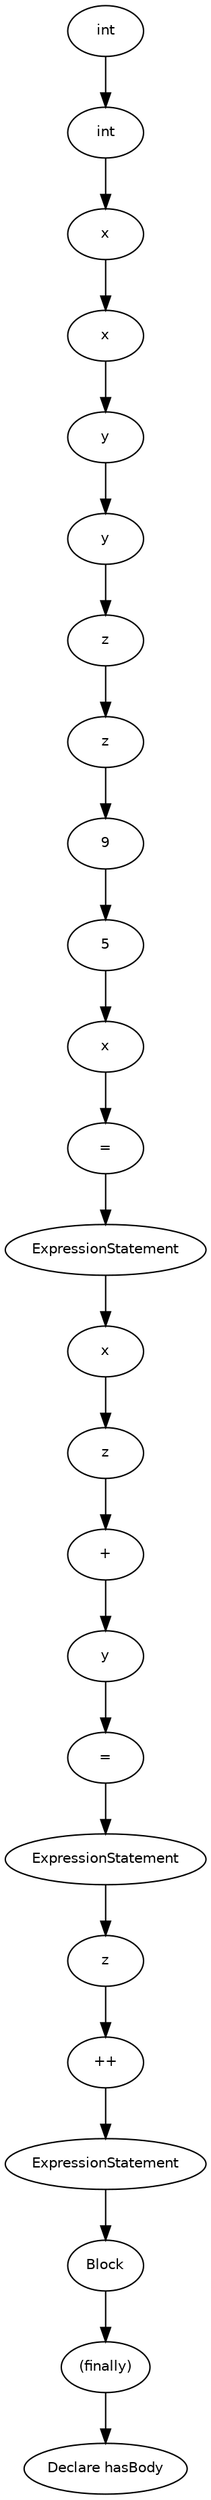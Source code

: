 digraph hasBody {
  19 [
    label = x,
    fontname = Helvetica,
    fontsize = 10
  ];
  18 [
    label = "+",
    fontname = Helvetica,
    fontsize = 10
  ];
  17 [
    label = y,
    fontname = Helvetica,
    fontsize = 10
  ];
  16 [
    label = "=",
    fontname = Helvetica,
    fontsize = 10
  ];
  15 [
    label = ExpressionStatement,
    fontname = Helvetica,
    fontsize = 10
  ];
  14 [
    label = 5,
    fontname = Helvetica,
    fontsize = 10
  ];
  13 [
    label = x,
    fontname = Helvetica,
    fontsize = 10
  ];
  12 [
    label = "=",
    fontname = Helvetica,
    fontsize = 10
  ];
  11 [
    label = ExpressionStatement,
    fontname = Helvetica,
    fontsize = 10
  ];
  10 [
    label = 9,
    fontname = Helvetica,
    fontsize = 10
  ];
  9 [
    label = z,
    fontname = Helvetica,
    fontsize = 10
  ];
  8 [
    label = z,
    fontname = Helvetica,
    fontsize = 10
  ];
  7 [
    label = y,
    fontname = Helvetica,
    fontsize = 10
  ];
  6 [
    label = y,
    fontname = Helvetica,
    fontsize = 10
  ];
  5 [
    label = x,
    fontname = Helvetica,
    fontsize = 10
  ];
  4 [
    label = x,
    fontname = Helvetica,
    fontsize = 10
  ];
  24 [
    label = Block,
    fontname = Helvetica,
    fontsize = 10
  ];
  3 [
    label = int,
    fontname = Helvetica,
    fontsize = 10
  ];
  23 [
    label = z,
    fontname = Helvetica,
    fontsize = 10
  ];
  2 [
    label = int,
    fontname = Helvetica,
    fontsize = 10
  ];
  1 [
    label = "(finally)",
    fontname = Helvetica,
    fontsize = 10
  ];
  22 [
    label = "++",
    fontname = Helvetica,
    fontsize = 10
  ];
  0 [
    label = "Declare hasBody",
    fontname = Helvetica,
    fontsize = 10
  ];
  21 [
    label = ExpressionStatement,
    fontname = Helvetica,
    fontsize = 10
  ];
  20 [
    label = z,
    fontname = Helvetica,
    fontsize = 10
  ];
  21 -> 24 [
    label = ""
  ];
  13 -> 12 [
    label = ""
  ];
  22 -> 21 [
    label = ""
  ];
  23 -> 22 [
    label = ""
  ];
  14 -> 13 [
    label = ""
  ];
  10 -> 14 [
    label = ""
  ];
  3 -> 4 [
    label = ""
  ];
  2 -> 3 [
    label = ""
  ];
  19 -> 20 [
    label = ""
  ];
  18 -> 17 [
    label = ""
  ];
  1 -> 0 [
    label = ""
  ];
  6 -> 7 [
    label = ""
  ];
  24 -> 1 [
    label = ""
  ];
  11 -> 19 [
    label = ""
  ];
  20 -> 18 [
    label = ""
  ];
  12 -> 11 [
    label = ""
  ];
  5 -> 6 [
    label = ""
  ];
  15 -> 23 [
    label = ""
  ];
  4 -> 5 [
    label = ""
  ];
  16 -> 15 [
    label = ""
  ];
  9 -> 10 [
    label = ""
  ];
  8 -> 9 [
    label = ""
  ];
  17 -> 16 [
    label = ""
  ];
  7 -> 8 [
    label = ""
  ];
}
